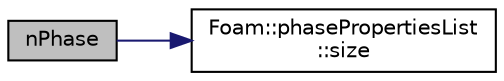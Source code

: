 digraph "nPhase"
{
  bgcolor="transparent";
  edge [fontname="Helvetica",fontsize="10",labelfontname="Helvetica",labelfontsize="10"];
  node [fontname="Helvetica",fontsize="10",shape=record];
  rankdir="LR";
  Node1 [label="nPhase",height=0.2,width=0.4,color="black", fillcolor="grey75", style="filled", fontcolor="black"];
  Node1 -> Node2 [color="midnightblue",fontsize="10",style="solid",fontname="Helvetica"];
  Node2 [label="Foam::phasePropertiesList\l::size",height=0.2,width=0.4,color="black",URL="$a01884.html#a723361dc2020160f5492e8fe2d09fa44",tooltip="Return the size (number of phases) "];
}
